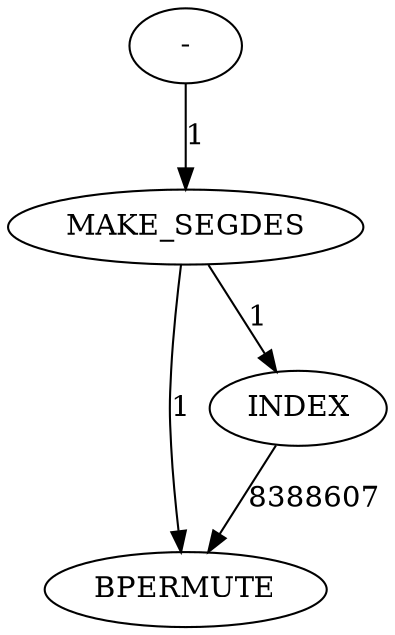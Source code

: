 digraph {
	is_A_INST_4972 [label=MAKE_SEGDES cost=645]
	is_A_INST_4971 [label="-" cost=1]
	is_A_INST_4985 [label=BPERMUTE cost=17441359]
	is_A_INST_4977 [label=INDEX cost=1290]
	is_A_INST_4972 -> is_A_INST_4977 [label=1 cost=1]
	is_A_INST_4972 -> is_A_INST_4985 [label=1 cost=1]
	is_A_INST_4971 -> is_A_INST_4972 [label=1 cost=1]
	is_A_INST_4977 -> is_A_INST_4985 [label=8388607 cost=8388607]
}
